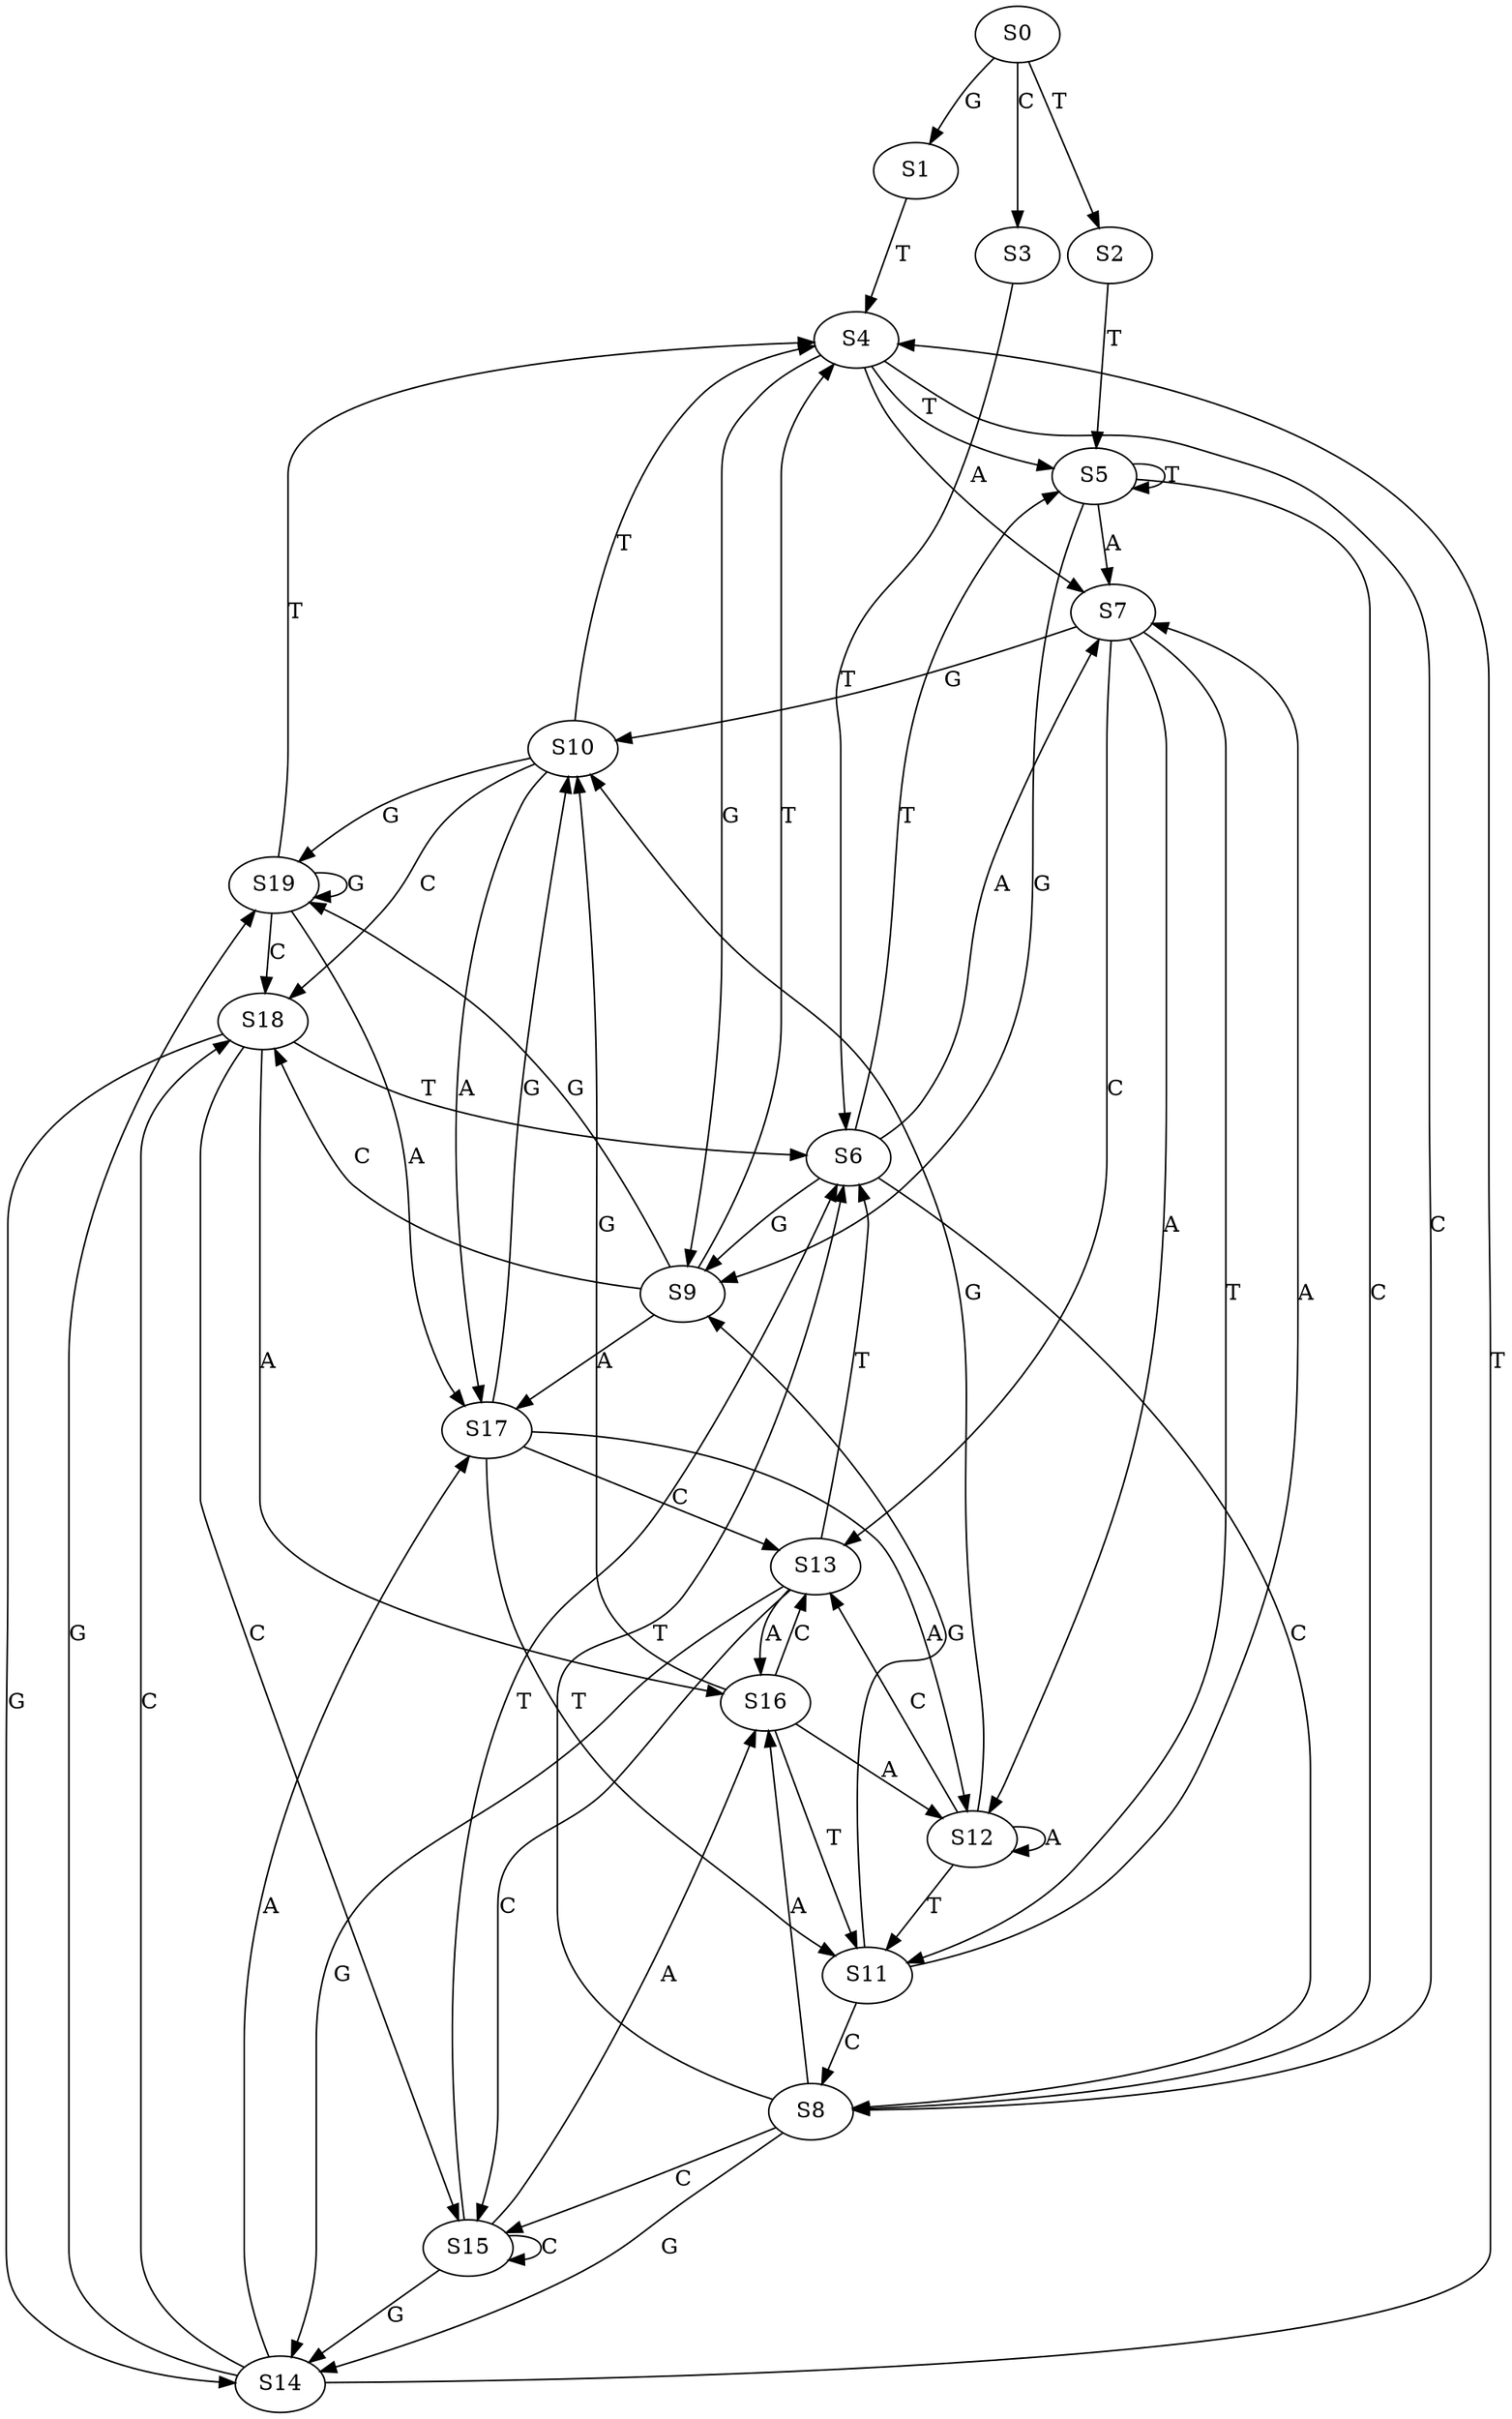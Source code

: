 strict digraph  {
	S0 -> S1 [ label = G ];
	S0 -> S2 [ label = T ];
	S0 -> S3 [ label = C ];
	S1 -> S4 [ label = T ];
	S2 -> S5 [ label = T ];
	S3 -> S6 [ label = T ];
	S4 -> S7 [ label = A ];
	S4 -> S8 [ label = C ];
	S4 -> S9 [ label = G ];
	S4 -> S5 [ label = T ];
	S5 -> S8 [ label = C ];
	S5 -> S7 [ label = A ];
	S5 -> S9 [ label = G ];
	S5 -> S5 [ label = T ];
	S6 -> S9 [ label = G ];
	S6 -> S8 [ label = C ];
	S6 -> S7 [ label = A ];
	S6 -> S5 [ label = T ];
	S7 -> S10 [ label = G ];
	S7 -> S11 [ label = T ];
	S7 -> S12 [ label = A ];
	S7 -> S13 [ label = C ];
	S8 -> S6 [ label = T ];
	S8 -> S14 [ label = G ];
	S8 -> S15 [ label = C ];
	S8 -> S16 [ label = A ];
	S9 -> S17 [ label = A ];
	S9 -> S4 [ label = T ];
	S9 -> S18 [ label = C ];
	S9 -> S19 [ label = G ];
	S10 -> S4 [ label = T ];
	S10 -> S19 [ label = G ];
	S10 -> S17 [ label = A ];
	S10 -> S18 [ label = C ];
	S11 -> S7 [ label = A ];
	S11 -> S8 [ label = C ];
	S11 -> S9 [ label = G ];
	S12 -> S11 [ label = T ];
	S12 -> S13 [ label = C ];
	S12 -> S10 [ label = G ];
	S12 -> S12 [ label = A ];
	S13 -> S16 [ label = A ];
	S13 -> S6 [ label = T ];
	S13 -> S15 [ label = C ];
	S13 -> S14 [ label = G ];
	S14 -> S19 [ label = G ];
	S14 -> S4 [ label = T ];
	S14 -> S17 [ label = A ];
	S14 -> S18 [ label = C ];
	S15 -> S14 [ label = G ];
	S15 -> S15 [ label = C ];
	S15 -> S16 [ label = A ];
	S15 -> S6 [ label = T ];
	S16 -> S10 [ label = G ];
	S16 -> S11 [ label = T ];
	S16 -> S13 [ label = C ];
	S16 -> S12 [ label = A ];
	S17 -> S10 [ label = G ];
	S17 -> S12 [ label = A ];
	S17 -> S13 [ label = C ];
	S17 -> S11 [ label = T ];
	S18 -> S15 [ label = C ];
	S18 -> S6 [ label = T ];
	S18 -> S14 [ label = G ];
	S18 -> S16 [ label = A ];
	S19 -> S17 [ label = A ];
	S19 -> S4 [ label = T ];
	S19 -> S19 [ label = G ];
	S19 -> S18 [ label = C ];
}
